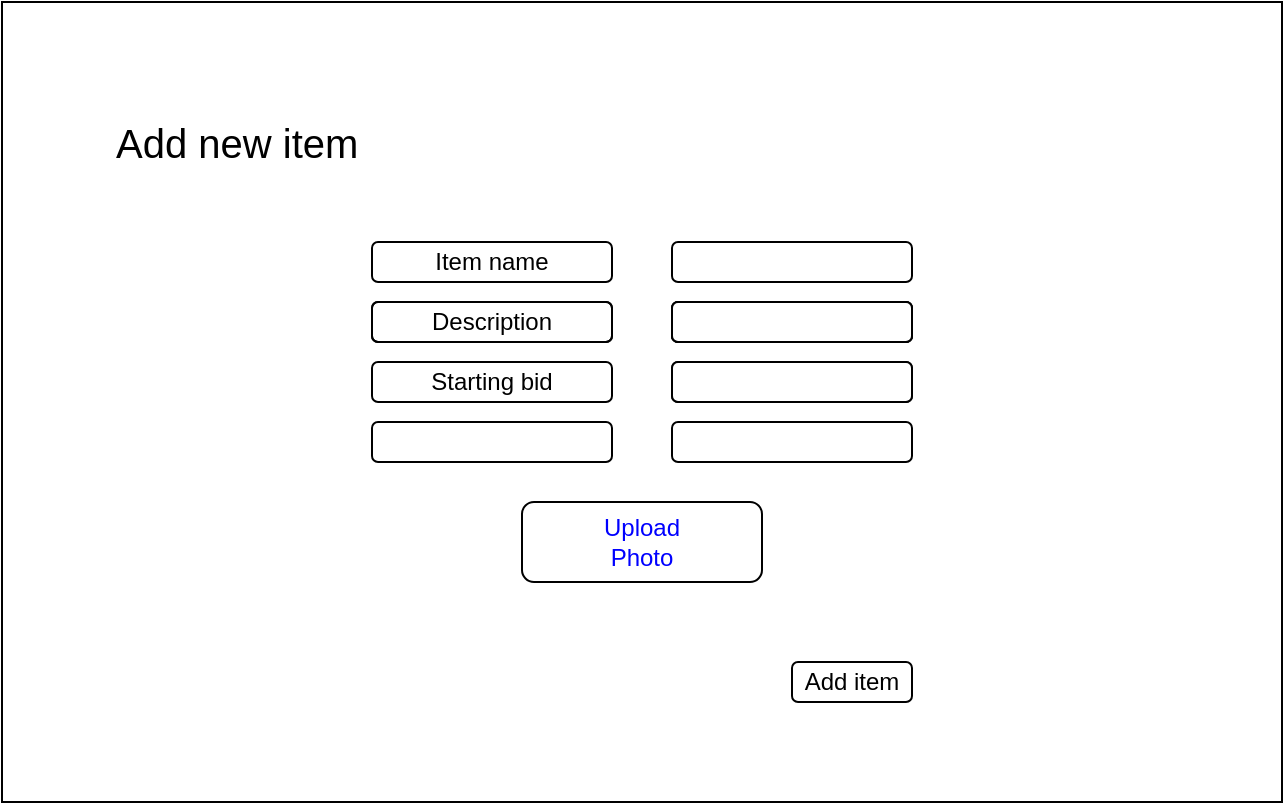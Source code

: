 <mxfile version="21.5.2" type="github">
  <diagram name="Page-1" id="fmpCCq2pBGN0tdPbxeEe">
    <mxGraphModel dx="1434" dy="739" grid="1" gridSize="10" guides="1" tooltips="1" connect="1" arrows="1" fold="1" page="1" pageScale="1" pageWidth="850" pageHeight="1100" math="0" shadow="0">
      <root>
        <mxCell id="0" />
        <mxCell id="1" parent="0" />
        <mxCell id="CFI02Dv2PSNbTkpkaAY6-1" value="" style="rounded=0;whiteSpace=wrap;html=1;fillColor=none;" vertex="1" parent="1">
          <mxGeometry x="105" y="170" width="640" height="400" as="geometry" />
        </mxCell>
        <mxCell id="CFI02Dv2PSNbTkpkaAY6-2" value="" style="rounded=1;whiteSpace=wrap;html=1;" vertex="1" parent="1">
          <mxGeometry x="440" y="290" width="120" height="20" as="geometry" />
        </mxCell>
        <mxCell id="CFI02Dv2PSNbTkpkaAY6-3" value="" style="rounded=1;whiteSpace=wrap;html=1;align=left;" vertex="1" parent="1">
          <mxGeometry x="440" y="320" width="120" height="20" as="geometry" />
        </mxCell>
        <mxCell id="CFI02Dv2PSNbTkpkaAY6-4" value="" style="rounded=1;whiteSpace=wrap;html=1;align=left;" vertex="1" parent="1">
          <mxGeometry x="440" y="350" width="120" height="20" as="geometry" />
        </mxCell>
        <mxCell id="CFI02Dv2PSNbTkpkaAY6-5" value="Add new item" style="rounded=0;whiteSpace=wrap;html=1;fillColor=none;strokeColor=none;fontSize=20;align=left;" vertex="1" parent="1">
          <mxGeometry x="160" y="210" width="190" height="60" as="geometry" />
        </mxCell>
        <mxCell id="CFI02Dv2PSNbTkpkaAY6-6" value="" style="rounded=1;whiteSpace=wrap;html=1;fillColor=none;" vertex="1" parent="1">
          <mxGeometry x="290" y="320" width="120" height="20" as="geometry" />
        </mxCell>
        <mxCell id="CFI02Dv2PSNbTkpkaAY6-7" value="Starting bid" style="rounded=1;whiteSpace=wrap;html=1;fillColor=none;" vertex="1" parent="1">
          <mxGeometry x="290" y="350" width="120" height="20" as="geometry" />
        </mxCell>
        <mxCell id="CFI02Dv2PSNbTkpkaAY6-8" value="Item name" style="rounded=1;whiteSpace=wrap;html=1;fillColor=none;" vertex="1" parent="1">
          <mxGeometry x="290" y="290" width="120" height="20" as="geometry" />
        </mxCell>
        <mxCell id="CFI02Dv2PSNbTkpkaAY6-9" value="Description" style="rounded=1;whiteSpace=wrap;html=1;fillColor=none;" vertex="1" parent="1">
          <mxGeometry x="290" y="320" width="120" height="20" as="geometry" />
        </mxCell>
        <mxCell id="CFI02Dv2PSNbTkpkaAY6-10" value="" style="rounded=1;whiteSpace=wrap;html=1;align=left;" vertex="1" parent="1">
          <mxGeometry x="440" y="320" width="120" height="20" as="geometry" />
        </mxCell>
        <mxCell id="CFI02Dv2PSNbTkpkaAY6-11" value="" style="rounded=1;whiteSpace=wrap;html=1;align=left;" vertex="1" parent="1">
          <mxGeometry x="440" y="350" width="120" height="20" as="geometry" />
        </mxCell>
        <mxCell id="CFI02Dv2PSNbTkpkaAY6-12" value="" style="rounded=1;whiteSpace=wrap;html=1;align=left;" vertex="1" parent="1">
          <mxGeometry x="440" y="320" width="120" height="20" as="geometry" />
        </mxCell>
        <mxCell id="CFI02Dv2PSNbTkpkaAY6-14" value="" style="rounded=1;whiteSpace=wrap;html=1;fillColor=none;" vertex="1" parent="1">
          <mxGeometry x="290" y="380" width="120" height="20" as="geometry" />
        </mxCell>
        <mxCell id="CFI02Dv2PSNbTkpkaAY6-15" value="" style="rounded=1;whiteSpace=wrap;html=1;align=left;" vertex="1" parent="1">
          <mxGeometry x="440" y="380" width="120" height="20" as="geometry" />
        </mxCell>
        <mxCell id="CFI02Dv2PSNbTkpkaAY6-16" value="Add item" style="rounded=1;whiteSpace=wrap;html=1;fillColor=none;" vertex="1" parent="1">
          <mxGeometry x="500" y="500" width="60" height="20" as="geometry" />
        </mxCell>
        <mxCell id="CFI02Dv2PSNbTkpkaAY6-17" value="&lt;div&gt;&lt;font color=&quot;#0000ff&quot;&gt;Upload&lt;/font&gt;&lt;/div&gt;&lt;div&gt;&lt;font color=&quot;#0000ff&quot;&gt;Photo&lt;br&gt;&lt;/font&gt;&lt;/div&gt;" style="rounded=1;whiteSpace=wrap;html=1;" vertex="1" parent="1">
          <mxGeometry x="365" y="420" width="120" height="40" as="geometry" />
        </mxCell>
      </root>
    </mxGraphModel>
  </diagram>
</mxfile>
